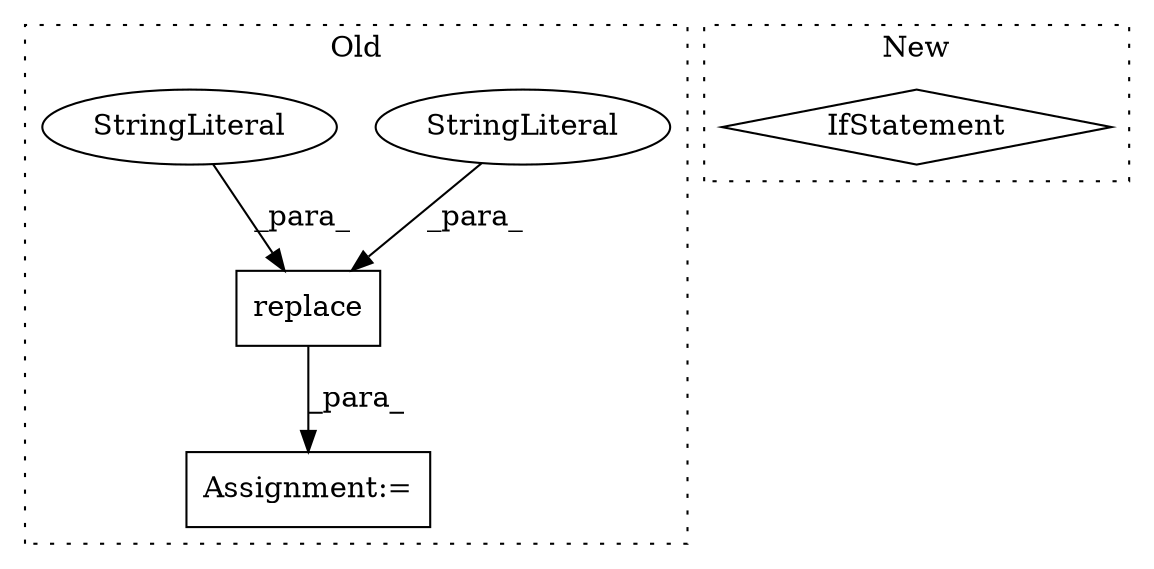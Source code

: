 digraph G {
subgraph cluster0 {
1 [label="replace" a="32" s="2312,2327" l="8,1" shape="box"];
3 [label="StringLiteral" a="45" s="2324" l="3" shape="ellipse"];
4 [label="Assignment:=" a="7" s="2491" l="1" shape="box"];
5 [label="StringLiteral" a="45" s="2320" l="3" shape="ellipse"];
label = "Old";
style="dotted";
}
subgraph cluster1 {
2 [label="IfStatement" a="25" s="2096,2121" l="4,2" shape="diamond"];
label = "New";
style="dotted";
}
1 -> 4 [label="_para_"];
3 -> 1 [label="_para_"];
5 -> 1 [label="_para_"];
}